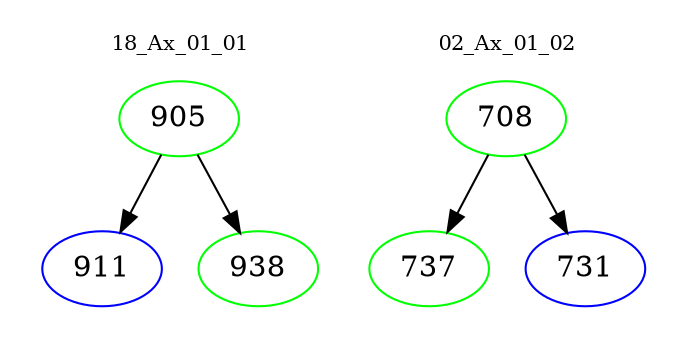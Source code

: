 digraph{
subgraph cluster_0 {
color = white
label = "18_Ax_01_01";
fontsize=10;
T0_905 [label="905", color="green"]
T0_905 -> T0_911 [color="black"]
T0_911 [label="911", color="blue"]
T0_905 -> T0_938 [color="black"]
T0_938 [label="938", color="green"]
}
subgraph cluster_1 {
color = white
label = "02_Ax_01_02";
fontsize=10;
T1_708 [label="708", color="green"]
T1_708 -> T1_737 [color="black"]
T1_737 [label="737", color="green"]
T1_708 -> T1_731 [color="black"]
T1_731 [label="731", color="blue"]
}
}
